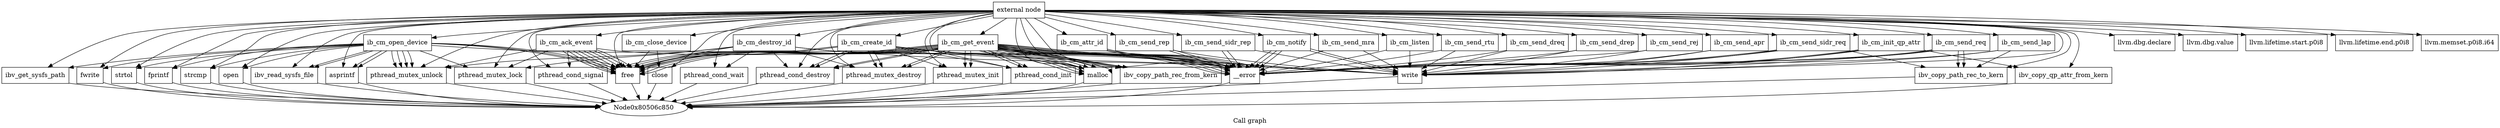 digraph "Call graph" {
	label="Call graph";

	Node0x80506c820 [shape=record,label="{external node}"];
	Node0x80506c820 -> Node0x80506c8b0;
	Node0x80506c820 -> Node0x80506cd90;
	Node0x80506c820 -> Node0x80506cdf0;
	Node0x80506c820 -> Node0x80506ce50;
	Node0x80506c820 -> Node0x80506c910;
	Node0x80506c820 -> Node0x80506c970;
	Node0x80506c820 -> Node0x80506c9d0;
	Node0x80506c820 -> Node0x80506ca30;
	Node0x80506c820 -> Node0x80506ca90;
	Node0x80506c820 -> Node0x80506ceb0;
	Node0x80506c820 -> Node0x80506caf0;
	Node0x80506c820 -> Node0x80506cb50;
	Node0x80506c820 -> Node0x80506cbb0;
	Node0x80506c820 -> Node0x80506cc10;
	Node0x80506c820 -> Node0x80506cc70;
	Node0x80506c820 -> Node0x80506ccd0;
	Node0x80506c820 -> Node0x80506cd30;
	Node0x80506c820 -> Node0x80506cf10;
	Node0x80506c820 -> Node0x80506cf70;
	Node0x80506c820 -> Node0x80506cfd0;
	Node0x80506c820 -> Node0x804f56270;
	Node0x80506c820 -> Node0x804f56030;
	Node0x80506c820 -> Node0x804f56090;
	Node0x80506c820 -> Node0x804f560f0;
	Node0x80506c820 -> Node0x804f56150;
	Node0x80506c820 -> Node0x804f561b0;
	Node0x80506c820 -> Node0x804f56210;
	Node0x80506c820 -> Node0x804f562d0;
	Node0x80506c820 -> Node0x804f56330;
	Node0x80506c820 -> Node0x804f56390;
	Node0x80506c820 -> Node0x804f563f0;
	Node0x80506c820 -> Node0x804f56450;
	Node0x80506c820 -> Node0x804f564b0;
	Node0x80506c820 -> Node0x804f56510;
	Node0x80506c820 -> Node0x804f56570;
	Node0x80506c820 -> Node0x804f565d0;
	Node0x80506c820 -> Node0x804f56630;
	Node0x80506c820 -> Node0x804f56690;
	Node0x80506c820 -> Node0x804f566f0;
	Node0x80506c820 -> Node0x804f56750;
	Node0x80506c820 -> Node0x804f567b0;
	Node0x80506c820 -> Node0x804f56810;
	Node0x80506c820 -> Node0x804f56870;
	Node0x80506c820 -> Node0x804f568d0;
	Node0x80506c820 -> Node0x804f56930;
	Node0x80506c820 -> Node0x804f56990;
	Node0x80506c820 -> Node0x804f569f0;
	Node0x80506c820 -> Node0x804f56a50;
	Node0x80506c820 -> Node0x804f56ab0;
	Node0x80506c820 -> Node0x804f56b10;
	Node0x80506c8b0 [shape=record,label="{ib_cm_open_device}"];
	Node0x80506c8b0 -> Node0x80506c910;
	Node0x80506c8b0 -> Node0x80506c970;
	Node0x80506c8b0 -> Node0x80506c9d0;
	Node0x80506c8b0 -> Node0x80506ca30;
	Node0x80506c8b0 -> Node0x80506ca90;
	Node0x80506c8b0 -> Node0x80506c970;
	Node0x80506c8b0 -> Node0x80506caf0;
	Node0x80506c8b0 -> Node0x80506cb50;
	Node0x80506c8b0 -> Node0x80506c970;
	Node0x80506c8b0 -> Node0x80506c970;
	Node0x80506c8b0 -> Node0x80506cbb0;
	Node0x80506c8b0 -> Node0x80506ca30;
	Node0x80506c8b0 -> Node0x80506cc10;
	Node0x80506c8b0 -> Node0x80506cc70;
	Node0x80506c8b0 -> Node0x80506ccd0;
	Node0x80506c8b0 -> Node0x80506cbb0;
	Node0x80506c8b0 -> Node0x80506cd30;
	Node0x80506c8b0 -> Node0x80506cc70;
	Node0x80506c8b0 -> Node0x80506cc70;
	Node0x80506cd90 [shape=record,label="{llvm.dbg.declare}"];
	Node0x80506cdf0 [shape=record,label="{llvm.dbg.value}"];
	Node0x80506ce50 [shape=record,label="{llvm.lifetime.start.p0i8}"];
	Node0x80506c910 [shape=record,label="{pthread_mutex_lock}"];
	Node0x80506c910 -> Node0x80506c850;
	Node0x80506c970 [shape=record,label="{pthread_mutex_unlock}"];
	Node0x80506c970 -> Node0x80506c850;
	Node0x80506c9d0 [shape=record,label="{ibv_get_sysfs_path}"];
	Node0x80506c9d0 -> Node0x80506c850;
	Node0x80506ca30 [shape=record,label="{ibv_read_sysfs_file}"];
	Node0x80506ca30 -> Node0x80506c850;
	Node0x80506ca90 [shape=record,label="{fwrite}"];
	Node0x80506ca90 -> Node0x80506c850;
	Node0x80506ceb0 [shape=record,label="{llvm.lifetime.end.p0i8}"];
	Node0x80506caf0 [shape=record,label="{strtol}"];
	Node0x80506caf0 -> Node0x80506c850;
	Node0x80506cb50 [shape=record,label="{fprintf}"];
	Node0x80506cb50 -> Node0x80506c850;
	Node0x80506cbb0 [shape=record,label="{asprintf}"];
	Node0x80506cbb0 -> Node0x80506c850;
	Node0x80506cc10 [shape=record,label="{strcmp}"];
	Node0x80506cc10 -> Node0x80506c850;
	Node0x80506cc70 [shape=record,label="{free}"];
	Node0x80506cc70 -> Node0x80506c850;
	Node0x80506ccd0 [shape=record,label="{malloc}"];
	Node0x80506ccd0 -> Node0x80506c850;
	Node0x80506cd30 [shape=record,label="{open}"];
	Node0x80506cd30 -> Node0x80506c850;
	Node0x80506cf10 [shape=record,label="{ib_cm_close_device}"];
	Node0x80506cf10 -> Node0x80506cf70;
	Node0x80506cf10 -> Node0x80506cc70;
	Node0x80506cf70 [shape=record,label="{close}"];
	Node0x80506cf70 -> Node0x80506c850;
	Node0x80506cfd0 [shape=record,label="{ib_cm_create_id}"];
	Node0x80506cfd0 -> Node0x80506ccd0;
	Node0x80506cfd0 -> Node0x804f56030;
	Node0x80506cfd0 -> Node0x804f56090;
	Node0x80506cfd0 -> Node0x804f560f0;
	Node0x80506cfd0 -> Node0x804f56150;
	Node0x80506cfd0 -> Node0x80506cc70;
	Node0x80506cfd0 -> Node0x804f561b0;
	Node0x80506cfd0 -> Node0x804f56210;
	Node0x80506cfd0 -> Node0x804f560f0;
	Node0x80506cfd0 -> Node0x804f56150;
	Node0x80506cfd0 -> Node0x80506cc70;
	Node0x804f56270 [shape=record,label="{llvm.memset.p0i8.i64}"];
	Node0x804f56030 [shape=record,label="{pthread_mutex_init}"];
	Node0x804f56030 -> Node0x80506c850;
	Node0x804f56090 [shape=record,label="{pthread_cond_init}"];
	Node0x804f56090 -> Node0x80506c850;
	Node0x804f560f0 [shape=record,label="{pthread_cond_destroy}"];
	Node0x804f560f0 -> Node0x80506c850;
	Node0x804f56150 [shape=record,label="{pthread_mutex_destroy}"];
	Node0x804f56150 -> Node0x80506c850;
	Node0x804f561b0 [shape=record,label="{__error}"];
	Node0x804f561b0 -> Node0x80506c850;
	Node0x804f56210 [shape=record,label="{write}"];
	Node0x804f56210 -> Node0x80506c850;
	Node0x804f562d0 [shape=record,label="{ib_cm_destroy_id}"];
	Node0x804f562d0 -> Node0x804f56210;
	Node0x804f562d0 -> Node0x804f561b0;
	Node0x804f562d0 -> Node0x80506c910;
	Node0x804f562d0 -> Node0x804f56330;
	Node0x804f562d0 -> Node0x80506c970;
	Node0x804f562d0 -> Node0x804f560f0;
	Node0x804f562d0 -> Node0x804f56150;
	Node0x804f562d0 -> Node0x80506cc70;
	Node0x804f56330 [shape=record,label="{pthread_cond_wait}"];
	Node0x804f56330 -> Node0x80506c850;
	Node0x804f56390 [shape=record,label="{ib_cm_attr_id}"];
	Node0x804f56390 -> Node0x804f561b0;
	Node0x804f56390 -> Node0x804f56210;
	Node0x804f56390 -> Node0x804f561b0;
	Node0x804f563f0 [shape=record,label="{ib_cm_init_qp_attr}"];
	Node0x804f563f0 -> Node0x804f561b0;
	Node0x804f563f0 -> Node0x804f56210;
	Node0x804f563f0 -> Node0x804f561b0;
	Node0x804f563f0 -> Node0x804f56450;
	Node0x804f56450 [shape=record,label="{ibv_copy_qp_attr_from_kern}"];
	Node0x804f56450 -> Node0x80506c850;
	Node0x804f564b0 [shape=record,label="{ib_cm_listen}"];
	Node0x804f564b0 -> Node0x804f56210;
	Node0x804f564b0 -> Node0x804f561b0;
	Node0x804f56510 [shape=record,label="{ib_cm_send_req}"];
	Node0x804f56510 -> Node0x804f561b0;
	Node0x804f56510 -> Node0x804f56570;
	Node0x804f56510 -> Node0x804f56570;
	Node0x804f56510 -> Node0x804f56210;
	Node0x804f56510 -> Node0x804f561b0;
	Node0x804f56570 [shape=record,label="{ibv_copy_path_rec_to_kern}"];
	Node0x804f56570 -> Node0x80506c850;
	Node0x804f565d0 [shape=record,label="{ib_cm_send_rep}"];
	Node0x804f565d0 -> Node0x804f561b0;
	Node0x804f565d0 -> Node0x804f56210;
	Node0x804f565d0 -> Node0x804f561b0;
	Node0x804f56930 [shape=record,label="{ib_cm_send_sidr_req}"];
	Node0x804f56930 -> Node0x804f561b0;
	Node0x804f56930 -> Node0x804f56570;
	Node0x804f56930 -> Node0x804f56210;
	Node0x804f56930 -> Node0x804f561b0;
	Node0x804f56630 [shape=record,label="{ib_cm_send_rtu}"];
	Node0x804f56630 -> Node0x804f56210;
	Node0x804f56630 -> Node0x804f561b0;
	Node0x804f56690 [shape=record,label="{ib_cm_send_dreq}"];
	Node0x804f56690 -> Node0x804f56210;
	Node0x804f56690 -> Node0x804f561b0;
	Node0x804f566f0 [shape=record,label="{ib_cm_send_drep}"];
	Node0x804f566f0 -> Node0x804f56210;
	Node0x804f566f0 -> Node0x804f561b0;
	Node0x804f56750 [shape=record,label="{ib_cm_notify}"];
	Node0x804f56750 -> Node0x804f56210;
	Node0x804f56750 -> Node0x804f561b0;
	Node0x804f56750 -> Node0x804f561b0;
	Node0x804f56750 -> Node0x804f56210;
	Node0x804f56750 -> Node0x804f561b0;
	Node0x804f567b0 [shape=record,label="{ib_cm_send_rej}"];
	Node0x804f567b0 -> Node0x804f56210;
	Node0x804f567b0 -> Node0x804f561b0;
	Node0x804f56810 [shape=record,label="{ib_cm_send_apr}"];
	Node0x804f56810 -> Node0x804f56210;
	Node0x804f56810 -> Node0x804f561b0;
	Node0x804f56870 [shape=record,label="{ib_cm_send_mra}"];
	Node0x804f56870 -> Node0x804f56210;
	Node0x804f56870 -> Node0x804f561b0;
	Node0x804f568d0 [shape=record,label="{ib_cm_send_lap}"];
	Node0x804f568d0 -> Node0x804f56570;
	Node0x804f568d0 -> Node0x804f56210;
	Node0x804f568d0 -> Node0x804f561b0;
	Node0x804f56990 [shape=record,label="{ib_cm_send_sidr_rep}"];
	Node0x804f56990 -> Node0x804f561b0;
	Node0x804f56990 -> Node0x804f56210;
	Node0x804f56990 -> Node0x804f561b0;
	Node0x804f569f0 [shape=record,label="{ib_cm_get_event}"];
	Node0x804f569f0 -> Node0x804f561b0;
	Node0x804f569f0 -> Node0x80506ccd0;
	Node0x804f569f0 -> Node0x804f561b0;
	Node0x804f569f0 -> Node0x80506ccd0;
	Node0x804f569f0 -> Node0x804f561b0;
	Node0x804f569f0 -> Node0x804f56210;
	Node0x804f569f0 -> Node0x804f561b0;
	Node0x804f569f0 -> Node0x80506ccd0;
	Node0x804f569f0 -> Node0x804f561b0;
	Node0x804f569f0 -> Node0x80506ccd0;
	Node0x804f569f0 -> Node0x804f561b0;
	Node0x804f569f0 -> Node0x80506ccd0;
	Node0x804f569f0 -> Node0x804f561b0;
	Node0x804f569f0 -> Node0x80506ccd0;
	Node0x804f569f0 -> Node0x804f56030;
	Node0x804f569f0 -> Node0x804f56090;
	Node0x804f569f0 -> Node0x804f560f0;
	Node0x804f569f0 -> Node0x804f56150;
	Node0x804f569f0 -> Node0x80506cc70;
	Node0x804f569f0 -> Node0x804f561b0;
	Node0x804f569f0 -> Node0x804f56a50;
	Node0x804f569f0 -> Node0x804f56a50;
	Node0x804f569f0 -> Node0x804f56a50;
	Node0x804f569f0 -> Node0x80506ccd0;
	Node0x804f569f0 -> Node0x804f56030;
	Node0x804f569f0 -> Node0x804f56090;
	Node0x804f569f0 -> Node0x804f560f0;
	Node0x804f569f0 -> Node0x804f56150;
	Node0x804f569f0 -> Node0x80506cc70;
	Node0x804f569f0 -> Node0x804f561b0;
	Node0x804f569f0 -> Node0x80506cc70;
	Node0x804f569f0 -> Node0x80506cc70;
	Node0x804f569f0 -> Node0x80506cc70;
	Node0x804f569f0 -> Node0x80506cc70;
	Node0x804f569f0 -> Node0x80506cc70;
	Node0x804f56a50 [shape=record,label="{ibv_copy_path_rec_from_kern}"];
	Node0x804f56a50 -> Node0x80506c850;
	Node0x804f56ab0 [shape=record,label="{ib_cm_ack_event}"];
	Node0x804f56ab0 -> Node0x804f561b0;
	Node0x804f56ab0 -> Node0x80506cc70;
	Node0x804f56ab0 -> Node0x80506cc70;
	Node0x804f56ab0 -> Node0x80506cc70;
	Node0x804f56ab0 -> Node0x80506cc70;
	Node0x804f56ab0 -> Node0x80506cc70;
	Node0x804f56ab0 -> Node0x80506cc70;
	Node0x804f56ab0 -> Node0x80506cc70;
	Node0x804f56ab0 -> Node0x80506c910;
	Node0x804f56ab0 -> Node0x804f56b10;
	Node0x804f56ab0 -> Node0x80506c970;
	Node0x804f56ab0 -> Node0x80506cc70;
	Node0x804f56b10 [shape=record,label="{pthread_cond_signal}"];
	Node0x804f56b10 -> Node0x80506c850;
}
